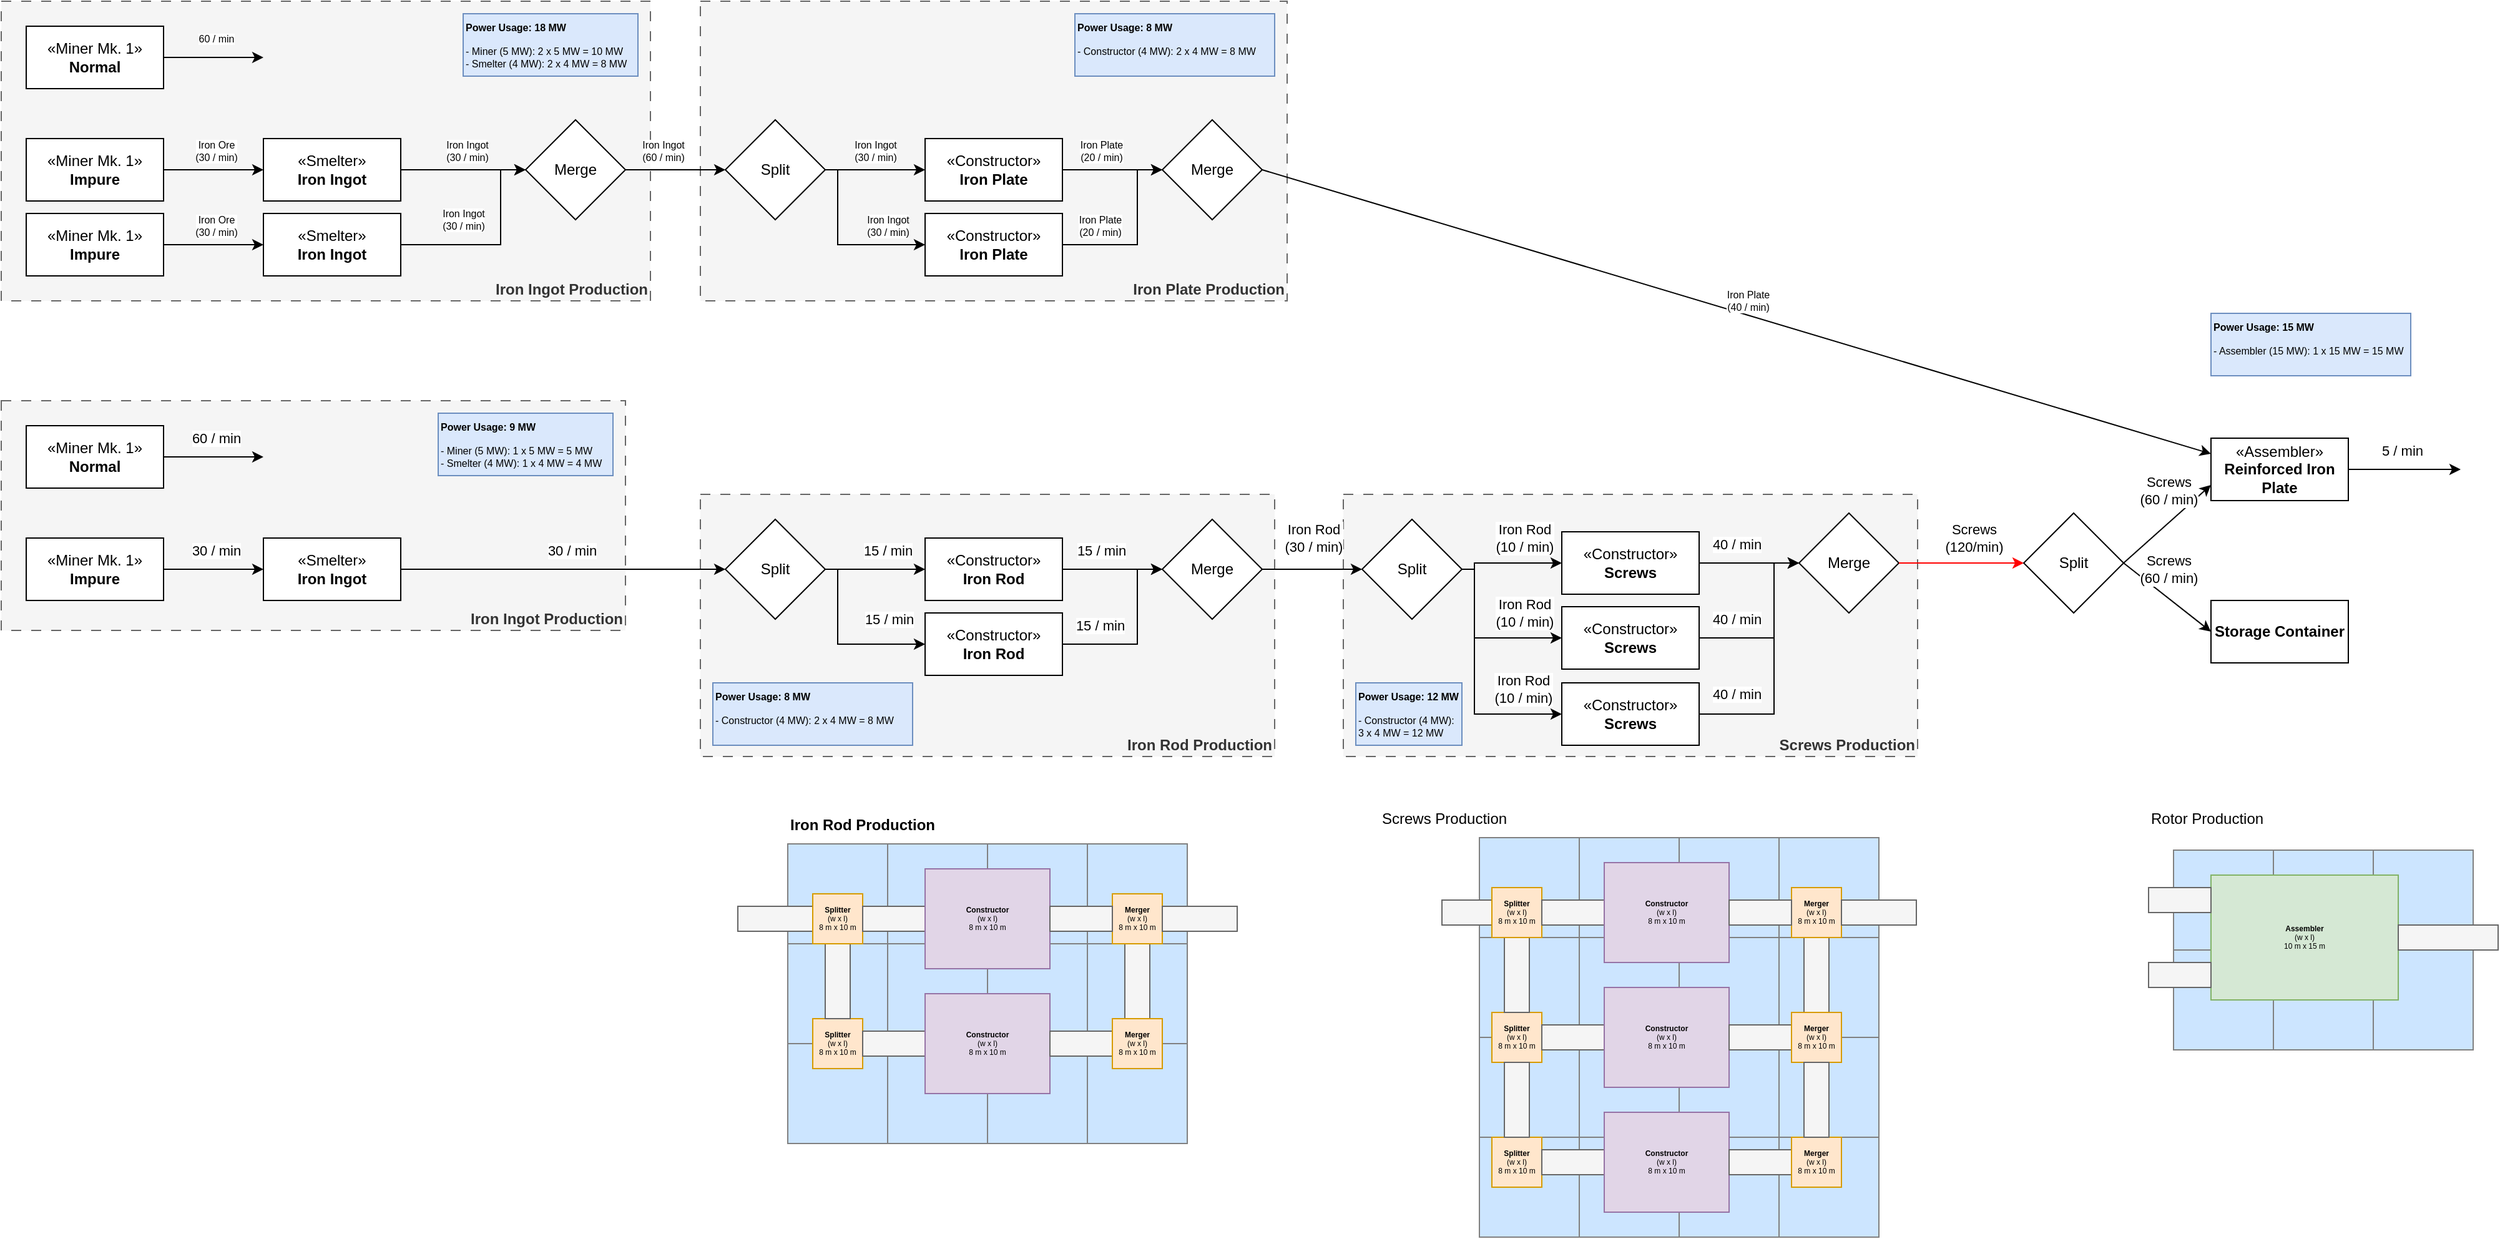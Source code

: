 <mxfile version="28.0.4">
  <diagram name="Seite-1" id="2s37TPQrAeQ8LH9y8FXJ">
    <mxGraphModel dx="2305" dy="1201" grid="1" gridSize="10" guides="1" tooltips="1" connect="1" arrows="1" fold="1" page="1" pageScale="1" pageWidth="827" pageHeight="1169" math="0" shadow="0">
      <root>
        <mxCell id="0" />
        <mxCell id="1" parent="0" />
        <mxCell id="hMoeo6pmhR3szECzcMf4-1" value="Iron Plate Production" style="rounded=0;whiteSpace=wrap;html=1;dashed=1;dashPattern=8 8;fillColor=#f5f5f5;fontColor=#333333;strokeColor=#666666;align=right;verticalAlign=bottom;fontStyle=1" vertex="1" parent="1">
          <mxGeometry x="680" y="40" width="470" height="240" as="geometry" />
        </mxCell>
        <mxCell id="hMoeo6pmhR3szECzcMf4-2" value="Iron Ingot Production" style="rounded=0;whiteSpace=wrap;html=1;dashed=1;dashPattern=8 8;fillColor=#f5f5f5;fontColor=#333333;strokeColor=#666666;align=right;verticalAlign=bottom;fontStyle=1" vertex="1" parent="1">
          <mxGeometry x="120" y="40" width="520" height="240" as="geometry" />
        </mxCell>
        <mxCell id="hMoeo6pmhR3szECzcMf4-3" value="«Constructor»&lt;br&gt;&lt;b&gt;Iron Plate&lt;/b&gt;" style="html=1;whiteSpace=wrap;" vertex="1" parent="1">
          <mxGeometry x="860" y="150" width="110" height="50" as="geometry" />
        </mxCell>
        <mxCell id="hMoeo6pmhR3szECzcMf4-4" value="" style="endArrow=classic;html=1;rounded=0;exitX=1;exitY=0.5;exitDx=0;exitDy=0;" edge="1" parent="1" source="hMoeo6pmhR3szECzcMf4-3">
          <mxGeometry width="50" height="50" relative="1" as="geometry">
            <mxPoint x="970" y="174.76" as="sourcePoint" />
            <mxPoint x="1050" y="175" as="targetPoint" />
          </mxGeometry>
        </mxCell>
        <mxCell id="hMoeo6pmhR3szECzcMf4-5" value="&lt;div&gt;Iron Plate&lt;/div&gt;(20 / min)" style="edgeLabel;html=1;align=center;verticalAlign=middle;resizable=0;points=[];fontSize=8;" vertex="1" connectable="0" parent="hMoeo6pmhR3szECzcMf4-4">
          <mxGeometry x="-0.052" y="-2" relative="1" as="geometry">
            <mxPoint x="-7" y="-17" as="offset" />
          </mxGeometry>
        </mxCell>
        <mxCell id="hMoeo6pmhR3szECzcMf4-6" value="Merge" style="rhombus;whiteSpace=wrap;html=1;" vertex="1" parent="1">
          <mxGeometry x="1050" y="135" width="80" height="80" as="geometry" />
        </mxCell>
        <mxCell id="hMoeo6pmhR3szECzcMf4-7" value="«Constructor»&lt;br&gt;&lt;b&gt;Iron Plate&lt;/b&gt;" style="html=1;whiteSpace=wrap;" vertex="1" parent="1">
          <mxGeometry x="860" y="210" width="110" height="50" as="geometry" />
        </mxCell>
        <mxCell id="hMoeo6pmhR3szECzcMf4-8" value="" style="endArrow=classic;html=1;rounded=0;exitX=1;exitY=0.5;exitDx=0;exitDy=0;entryX=0;entryY=0.5;entryDx=0;entryDy=0;edgeStyle=orthogonalEdgeStyle;" edge="1" parent="1" source="hMoeo6pmhR3szECzcMf4-7" target="hMoeo6pmhR3szECzcMf4-6">
          <mxGeometry width="50" height="50" relative="1" as="geometry">
            <mxPoint x="1140" y="390" as="sourcePoint" />
            <mxPoint x="1217" y="390" as="targetPoint" />
            <Array as="points">
              <mxPoint x="1030" y="235" />
              <mxPoint x="1030" y="175" />
            </Array>
          </mxGeometry>
        </mxCell>
        <mxCell id="hMoeo6pmhR3szECzcMf4-9" value="&lt;div&gt;Iron Plate&lt;/div&gt;(20 / min)" style="edgeLabel;html=1;align=center;verticalAlign=middle;resizable=0;points=[];fontSize=8;" vertex="1" connectable="0" parent="hMoeo6pmhR3szECzcMf4-8">
          <mxGeometry x="-0.052" y="-2" relative="1" as="geometry">
            <mxPoint x="-32" y="-9" as="offset" />
          </mxGeometry>
        </mxCell>
        <mxCell id="hMoeo6pmhR3szECzcMf4-10" value="«Smelter»&lt;br&gt;&lt;b&gt;Iron Ingot&lt;/b&gt;" style="html=1;whiteSpace=wrap;" vertex="1" parent="1">
          <mxGeometry x="330" y="150" width="110" height="50" as="geometry" />
        </mxCell>
        <mxCell id="hMoeo6pmhR3szECzcMf4-11" value="" style="endArrow=classic;html=1;rounded=0;exitX=1;exitY=0.5;exitDx=0;exitDy=0;entryX=0;entryY=0.5;entryDx=0;entryDy=0;" edge="1" parent="1" source="hMoeo6pmhR3szECzcMf4-28" target="hMoeo6pmhR3szECzcMf4-23">
          <mxGeometry width="50" height="50" relative="1" as="geometry">
            <mxPoint x="680" y="290" as="sourcePoint" />
            <mxPoint x="620" y="175" as="targetPoint" />
          </mxGeometry>
        </mxCell>
        <mxCell id="hMoeo6pmhR3szECzcMf4-12" value="Iron Ingot&lt;div&gt;(60 / min)&lt;/div&gt;" style="edgeLabel;html=1;align=center;verticalAlign=middle;resizable=0;points=[];fontSize=8;" vertex="1" connectable="0" parent="hMoeo6pmhR3szECzcMf4-11">
          <mxGeometry x="0.055" y="1" relative="1" as="geometry">
            <mxPoint x="-12" y="-14" as="offset" />
          </mxGeometry>
        </mxCell>
        <mxCell id="hMoeo6pmhR3szECzcMf4-13" value="«Miner Mk. 1»&lt;br&gt;&lt;b&gt;Impure&lt;/b&gt;" style="html=1;whiteSpace=wrap;" vertex="1" parent="1">
          <mxGeometry x="140" y="150" width="110" height="50" as="geometry" />
        </mxCell>
        <mxCell id="hMoeo6pmhR3szECzcMf4-14" value="" style="endArrow=classic;html=1;rounded=0;exitX=1;exitY=0.5;exitDx=0;exitDy=0;entryX=0;entryY=0.5;entryDx=0;entryDy=0;" edge="1" parent="1" source="hMoeo6pmhR3szECzcMf4-13" target="hMoeo6pmhR3szECzcMf4-10">
          <mxGeometry width="50" height="50" relative="1" as="geometry">
            <mxPoint x="530" y="350" as="sourcePoint" />
            <mxPoint x="610" y="350" as="targetPoint" />
          </mxGeometry>
        </mxCell>
        <mxCell id="hMoeo6pmhR3szECzcMf4-15" value="Iron Ore&lt;div&gt;(30 / min)&lt;/div&gt;" style="edgeLabel;html=1;align=center;verticalAlign=middle;resizable=0;points=[];fontSize=8;" vertex="1" connectable="0" parent="hMoeo6pmhR3szECzcMf4-14">
          <mxGeometry x="0.055" y="1" relative="1" as="geometry">
            <mxPoint y="-14" as="offset" />
          </mxGeometry>
        </mxCell>
        <mxCell id="hMoeo6pmhR3szECzcMf4-16" value="«Miner Mk. 1»&lt;br&gt;&lt;b&gt;Normal&lt;/b&gt;" style="html=1;whiteSpace=wrap;" vertex="1" parent="1">
          <mxGeometry x="140" y="60" width="110" height="50" as="geometry" />
        </mxCell>
        <mxCell id="hMoeo6pmhR3szECzcMf4-17" value="" style="endArrow=classic;html=1;rounded=0;exitX=1;exitY=0.5;exitDx=0;exitDy=0;fontSize=8;" edge="1" parent="1" source="hMoeo6pmhR3szECzcMf4-16">
          <mxGeometry width="50" height="50" relative="1" as="geometry">
            <mxPoint x="390" y="170" as="sourcePoint" />
            <mxPoint x="330" y="85" as="targetPoint" />
          </mxGeometry>
        </mxCell>
        <mxCell id="hMoeo6pmhR3szECzcMf4-18" value="60 / min" style="edgeLabel;html=1;align=center;verticalAlign=middle;resizable=0;points=[];fontSize=8;" vertex="1" connectable="0" parent="hMoeo6pmhR3szECzcMf4-17">
          <mxGeometry x="0.055" y="1" relative="1" as="geometry">
            <mxPoint y="-14" as="offset" />
          </mxGeometry>
        </mxCell>
        <mxCell id="hMoeo6pmhR3szECzcMf4-19" value="&lt;b&gt;Power Usage: 18 MW&lt;/b&gt;&lt;div&gt;&lt;b&gt;&lt;br&gt;&lt;/b&gt;&lt;div&gt;- Miner (5 MW): 2 x 5 MW = 10 MW&lt;/div&gt;&lt;div&gt;- Smelter (4 MW): 2 x 4 MW = 8 MW&lt;/div&gt;&lt;/div&gt;" style="rounded=0;whiteSpace=wrap;html=1;align=left;verticalAlign=top;fillColor=#dae8fc;strokeColor=#6c8ebf;fontSize=8;" vertex="1" parent="1">
          <mxGeometry x="490" y="50" width="140" height="50" as="geometry" />
        </mxCell>
        <mxCell id="hMoeo6pmhR3szECzcMf4-20" value="&lt;b&gt;Power Usage: 8 MW&lt;/b&gt;&lt;div&gt;&lt;b&gt;&lt;br&gt;&lt;/b&gt;&lt;div&gt;- Constructor (4 MW): 2 x 4 MW = 8 MW&lt;/div&gt;&lt;/div&gt;" style="rounded=0;whiteSpace=wrap;html=1;align=left;verticalAlign=top;fillColor=#dae8fc;strokeColor=#6c8ebf;fontSize=8;" vertex="1" parent="1">
          <mxGeometry x="980" y="50" width="160" height="50" as="geometry" />
        </mxCell>
        <mxCell id="hMoeo6pmhR3szECzcMf4-21" value="" style="endArrow=classic;html=1;rounded=0;exitX=1;exitY=0.5;exitDx=0;exitDy=0;entryX=0;entryY=0.25;entryDx=0;entryDy=0;" edge="1" parent="1" source="hMoeo6pmhR3szECzcMf4-6" target="hMoeo6pmhR3szECzcMf4-85">
          <mxGeometry width="50" height="50" relative="1" as="geometry">
            <mxPoint x="1160" y="174.66" as="sourcePoint" />
            <mxPoint x="1200" y="175" as="targetPoint" />
          </mxGeometry>
        </mxCell>
        <mxCell id="hMoeo6pmhR3szECzcMf4-22" value="&lt;div&gt;Iron Plate&lt;/div&gt;(40 / min)" style="edgeLabel;html=1;align=center;verticalAlign=middle;resizable=0;points=[];fontSize=8;" vertex="1" connectable="0" parent="hMoeo6pmhR3szECzcMf4-21">
          <mxGeometry x="0.055" y="1" relative="1" as="geometry">
            <mxPoint x="-12" y="-14" as="offset" />
          </mxGeometry>
        </mxCell>
        <mxCell id="hMoeo6pmhR3szECzcMf4-23" value="Split" style="rhombus;whiteSpace=wrap;html=1;" vertex="1" parent="1">
          <mxGeometry x="700" y="135" width="80" height="80" as="geometry" />
        </mxCell>
        <mxCell id="hMoeo6pmhR3szECzcMf4-24" value="«Smelter»&lt;br&gt;&lt;b&gt;Iron Ingot&lt;/b&gt;" style="html=1;whiteSpace=wrap;" vertex="1" parent="1">
          <mxGeometry x="330" y="210" width="110" height="50" as="geometry" />
        </mxCell>
        <mxCell id="hMoeo6pmhR3szECzcMf4-25" value="«Miner Mk. 1»&lt;br&gt;&lt;b&gt;Impure&lt;/b&gt;" style="html=1;whiteSpace=wrap;" vertex="1" parent="1">
          <mxGeometry x="140" y="210" width="110" height="50" as="geometry" />
        </mxCell>
        <mxCell id="hMoeo6pmhR3szECzcMf4-26" value="" style="endArrow=classic;html=1;rounded=0;exitX=1;exitY=0.5;exitDx=0;exitDy=0;entryX=0;entryY=0.5;entryDx=0;entryDy=0;" edge="1" parent="1" source="hMoeo6pmhR3szECzcMf4-25" target="hMoeo6pmhR3szECzcMf4-24">
          <mxGeometry width="50" height="50" relative="1" as="geometry">
            <mxPoint x="530" y="410" as="sourcePoint" />
            <mxPoint x="610" y="410" as="targetPoint" />
          </mxGeometry>
        </mxCell>
        <mxCell id="hMoeo6pmhR3szECzcMf4-27" value="Iron Ore&lt;div&gt;(30 / min)&lt;/div&gt;" style="edgeLabel;html=1;align=center;verticalAlign=middle;resizable=0;points=[];fontSize=8;" vertex="1" connectable="0" parent="hMoeo6pmhR3szECzcMf4-26">
          <mxGeometry x="0.055" y="1" relative="1" as="geometry">
            <mxPoint y="-14" as="offset" />
          </mxGeometry>
        </mxCell>
        <mxCell id="hMoeo6pmhR3szECzcMf4-28" value="Merge" style="rhombus;whiteSpace=wrap;html=1;" vertex="1" parent="1">
          <mxGeometry x="540" y="135" width="80" height="80" as="geometry" />
        </mxCell>
        <mxCell id="hMoeo6pmhR3szECzcMf4-29" value="" style="endArrow=classic;html=1;rounded=0;exitX=1;exitY=0.5;exitDx=0;exitDy=0;entryX=0;entryY=0.5;entryDx=0;entryDy=0;" edge="1" parent="1" source="hMoeo6pmhR3szECzcMf4-10" target="hMoeo6pmhR3szECzcMf4-28">
          <mxGeometry width="50" height="50" relative="1" as="geometry">
            <mxPoint x="330" y="180" as="sourcePoint" />
            <mxPoint x="410" y="180" as="targetPoint" />
          </mxGeometry>
        </mxCell>
        <mxCell id="hMoeo6pmhR3szECzcMf4-30" value="Iron Ingot&lt;div&gt;(30 / min)&lt;/div&gt;" style="edgeLabel;html=1;align=center;verticalAlign=middle;resizable=0;points=[];fontSize=8;" vertex="1" connectable="0" parent="hMoeo6pmhR3szECzcMf4-29">
          <mxGeometry x="0.055" y="1" relative="1" as="geometry">
            <mxPoint y="-14" as="offset" />
          </mxGeometry>
        </mxCell>
        <mxCell id="hMoeo6pmhR3szECzcMf4-31" value="" style="endArrow=classic;html=1;rounded=0;exitX=1;exitY=0.5;exitDx=0;exitDy=0;entryX=0;entryY=0.5;entryDx=0;entryDy=0;edgeStyle=orthogonalEdgeStyle;" edge="1" parent="1" source="hMoeo6pmhR3szECzcMf4-24" target="hMoeo6pmhR3szECzcMf4-28">
          <mxGeometry width="50" height="50" relative="1" as="geometry">
            <mxPoint x="560" y="280" as="sourcePoint" />
            <mxPoint x="660" y="280" as="targetPoint" />
            <Array as="points">
              <mxPoint x="520" y="235" />
              <mxPoint x="520" y="175" />
            </Array>
          </mxGeometry>
        </mxCell>
        <mxCell id="hMoeo6pmhR3szECzcMf4-32" value="Iron Ingot&lt;div&gt;(30 / min)&lt;/div&gt;" style="edgeLabel;html=1;align=center;verticalAlign=middle;resizable=0;points=[];fontSize=8;" vertex="1" connectable="0" parent="hMoeo6pmhR3szECzcMf4-31">
          <mxGeometry x="0.055" y="1" relative="1" as="geometry">
            <mxPoint x="-29" y="-16" as="offset" />
          </mxGeometry>
        </mxCell>
        <mxCell id="hMoeo6pmhR3szECzcMf4-33" value="" style="endArrow=classic;html=1;rounded=0;exitX=1;exitY=0.5;exitDx=0;exitDy=0;entryX=0;entryY=0.5;entryDx=0;entryDy=0;" edge="1" parent="1">
          <mxGeometry width="50" height="50" relative="1" as="geometry">
            <mxPoint x="780" y="175" as="sourcePoint" />
            <mxPoint x="860" y="175" as="targetPoint" />
          </mxGeometry>
        </mxCell>
        <mxCell id="hMoeo6pmhR3szECzcMf4-34" value="Iron Ingot&lt;div&gt;(30 / min)&lt;/div&gt;" style="edgeLabel;html=1;align=center;verticalAlign=middle;resizable=0;points=[];fontSize=8;" vertex="1" connectable="0" parent="hMoeo6pmhR3szECzcMf4-33">
          <mxGeometry x="0.055" y="1" relative="1" as="geometry">
            <mxPoint x="-2" y="-14" as="offset" />
          </mxGeometry>
        </mxCell>
        <mxCell id="hMoeo6pmhR3szECzcMf4-35" value="" style="endArrow=classic;html=1;rounded=0;exitX=1;exitY=0.5;exitDx=0;exitDy=0;entryX=0;entryY=0.5;entryDx=0;entryDy=0;edgeStyle=orthogonalEdgeStyle;" edge="1" parent="1">
          <mxGeometry width="50" height="50" relative="1" as="geometry">
            <mxPoint x="780" y="175" as="sourcePoint" />
            <mxPoint x="860" y="235" as="targetPoint" />
            <Array as="points">
              <mxPoint x="790" y="175" />
              <mxPoint x="790" y="235" />
            </Array>
          </mxGeometry>
        </mxCell>
        <mxCell id="hMoeo6pmhR3szECzcMf4-36" value="Iron Ingot&lt;div&gt;(30 / min)&lt;/div&gt;" style="edgeLabel;html=1;align=center;verticalAlign=middle;resizable=0;points=[];fontSize=8;" vertex="1" connectable="0" parent="hMoeo6pmhR3szECzcMf4-35">
          <mxGeometry x="0.055" y="1" relative="1" as="geometry">
            <mxPoint x="36" y="-14" as="offset" />
          </mxGeometry>
        </mxCell>
        <mxCell id="hMoeo6pmhR3szECzcMf4-37" value="Iron Ingot Production" style="rounded=0;whiteSpace=wrap;html=1;dashed=1;dashPattern=8 8;fillColor=#f5f5f5;fontColor=#333333;strokeColor=#666666;align=right;verticalAlign=bottom;fontStyle=1" vertex="1" parent="1">
          <mxGeometry x="120" y="360" width="500" height="184" as="geometry" />
        </mxCell>
        <mxCell id="hMoeo6pmhR3szECzcMf4-38" value="«Smelter»&lt;br&gt;&lt;b&gt;Iron Ingot&lt;/b&gt;" style="html=1;whiteSpace=wrap;" vertex="1" parent="1">
          <mxGeometry x="330" y="470" width="110" height="50" as="geometry" />
        </mxCell>
        <mxCell id="hMoeo6pmhR3szECzcMf4-39" value="«Miner Mk. 1»&lt;br&gt;&lt;b&gt;Impure&lt;/b&gt;" style="html=1;whiteSpace=wrap;" vertex="1" parent="1">
          <mxGeometry x="140" y="470" width="110" height="50" as="geometry" />
        </mxCell>
        <mxCell id="hMoeo6pmhR3szECzcMf4-40" value="" style="endArrow=classic;html=1;rounded=0;exitX=1;exitY=0.5;exitDx=0;exitDy=0;entryX=0;entryY=0.5;entryDx=0;entryDy=0;" edge="1" parent="1" source="hMoeo6pmhR3szECzcMf4-39" target="hMoeo6pmhR3szECzcMf4-38">
          <mxGeometry width="50" height="50" relative="1" as="geometry">
            <mxPoint x="530" y="670" as="sourcePoint" />
            <mxPoint x="610" y="670" as="targetPoint" />
          </mxGeometry>
        </mxCell>
        <mxCell id="hMoeo6pmhR3szECzcMf4-41" value="30 / min" style="edgeLabel;html=1;align=center;verticalAlign=middle;resizable=0;points=[];" vertex="1" connectable="0" parent="hMoeo6pmhR3szECzcMf4-40">
          <mxGeometry x="0.055" y="1" relative="1" as="geometry">
            <mxPoint y="-14" as="offset" />
          </mxGeometry>
        </mxCell>
        <mxCell id="hMoeo6pmhR3szECzcMf4-42" value="«Miner Mk. 1»&lt;br&gt;&lt;b&gt;Normal&lt;/b&gt;" style="html=1;whiteSpace=wrap;" vertex="1" parent="1">
          <mxGeometry x="140" y="380" width="110" height="50" as="geometry" />
        </mxCell>
        <mxCell id="hMoeo6pmhR3szECzcMf4-43" value="" style="endArrow=classic;html=1;rounded=0;exitX=1;exitY=0.5;exitDx=0;exitDy=0;" edge="1" parent="1" source="hMoeo6pmhR3szECzcMf4-42">
          <mxGeometry width="50" height="50" relative="1" as="geometry">
            <mxPoint x="390" y="490" as="sourcePoint" />
            <mxPoint x="330" y="405" as="targetPoint" />
          </mxGeometry>
        </mxCell>
        <mxCell id="hMoeo6pmhR3szECzcMf4-44" value="60 / min" style="edgeLabel;html=1;align=center;verticalAlign=middle;resizable=0;points=[];" vertex="1" connectable="0" parent="hMoeo6pmhR3szECzcMf4-43">
          <mxGeometry x="0.055" y="1" relative="1" as="geometry">
            <mxPoint y="-14" as="offset" />
          </mxGeometry>
        </mxCell>
        <mxCell id="hMoeo6pmhR3szECzcMf4-45" value="&lt;b&gt;Power Usage: 9 MW&lt;/b&gt;&lt;div&gt;&lt;b&gt;&lt;br&gt;&lt;/b&gt;&lt;div&gt;- Miner (5 MW): 1 x 5 MW = 5 MW&lt;/div&gt;&lt;div&gt;- Smelter (4 MW): 1 x 4 MW = 4 MW&lt;/div&gt;&lt;/div&gt;" style="rounded=0;whiteSpace=wrap;html=1;align=left;verticalAlign=top;fillColor=#dae8fc;strokeColor=#6c8ebf;fontSize=8;" vertex="1" parent="1">
          <mxGeometry x="470" y="370" width="140" height="50" as="geometry" />
        </mxCell>
        <mxCell id="hMoeo6pmhR3szECzcMf4-46" value="Screws Production" style="rounded=0;whiteSpace=wrap;html=1;dashed=1;dashPattern=8 8;fillColor=#f5f5f5;fontColor=#333333;strokeColor=#666666;align=right;verticalAlign=bottom;fontStyle=1" vertex="1" parent="1">
          <mxGeometry x="1195" y="435" width="460" height="210" as="geometry" />
        </mxCell>
        <mxCell id="hMoeo6pmhR3szECzcMf4-47" value="Iron Rod Production" style="rounded=0;whiteSpace=wrap;html=1;dashed=1;dashPattern=8 8;fillColor=#f5f5f5;fontColor=#333333;strokeColor=#666666;align=right;verticalAlign=bottom;fontStyle=1" vertex="1" parent="1">
          <mxGeometry x="680" y="435" width="460" height="210" as="geometry" />
        </mxCell>
        <mxCell id="hMoeo6pmhR3szECzcMf4-48" value="«Constructor»&lt;br&gt;&lt;b&gt;Iron Rod&lt;/b&gt;" style="html=1;whiteSpace=wrap;" vertex="1" parent="1">
          <mxGeometry x="860" y="470" width="110" height="50" as="geometry" />
        </mxCell>
        <mxCell id="hMoeo6pmhR3szECzcMf4-49" value="" style="endArrow=classic;html=1;rounded=0;exitX=1;exitY=0.5;exitDx=0;exitDy=0;" edge="1" parent="1" source="hMoeo6pmhR3szECzcMf4-48">
          <mxGeometry width="50" height="50" relative="1" as="geometry">
            <mxPoint x="970" y="494.76" as="sourcePoint" />
            <mxPoint x="1050" y="495" as="targetPoint" />
          </mxGeometry>
        </mxCell>
        <mxCell id="hMoeo6pmhR3szECzcMf4-50" value="15 / min" style="edgeLabel;html=1;align=center;verticalAlign=middle;resizable=0;points=[];" vertex="1" connectable="0" parent="hMoeo6pmhR3szECzcMf4-49">
          <mxGeometry x="-0.052" y="-2" relative="1" as="geometry">
            <mxPoint x="-7" y="-17" as="offset" />
          </mxGeometry>
        </mxCell>
        <mxCell id="hMoeo6pmhR3szECzcMf4-51" value="Merge" style="rhombus;whiteSpace=wrap;html=1;" vertex="1" parent="1">
          <mxGeometry x="1050" y="455" width="80" height="80" as="geometry" />
        </mxCell>
        <mxCell id="hMoeo6pmhR3szECzcMf4-52" value="«Constructor»&lt;br&gt;&lt;b&gt;Iron Rod&lt;/b&gt;" style="html=1;whiteSpace=wrap;" vertex="1" parent="1">
          <mxGeometry x="860" y="530" width="110" height="50" as="geometry" />
        </mxCell>
        <mxCell id="hMoeo6pmhR3szECzcMf4-53" value="" style="endArrow=classic;html=1;rounded=0;exitX=1;exitY=0.5;exitDx=0;exitDy=0;entryX=0;entryY=0.5;entryDx=0;entryDy=0;edgeStyle=orthogonalEdgeStyle;" edge="1" parent="1" source="hMoeo6pmhR3szECzcMf4-52" target="hMoeo6pmhR3szECzcMf4-51">
          <mxGeometry width="50" height="50" relative="1" as="geometry">
            <mxPoint x="1140" y="710" as="sourcePoint" />
            <mxPoint x="1217" y="710" as="targetPoint" />
            <Array as="points">
              <mxPoint x="1030" y="555" />
              <mxPoint x="1030" y="495" />
            </Array>
          </mxGeometry>
        </mxCell>
        <mxCell id="hMoeo6pmhR3szECzcMf4-54" value="15 / min" style="edgeLabel;html=1;align=center;verticalAlign=middle;resizable=0;points=[];" vertex="1" connectable="0" parent="hMoeo6pmhR3szECzcMf4-53">
          <mxGeometry x="-0.052" y="-2" relative="1" as="geometry">
            <mxPoint x="-32" y="-9" as="offset" />
          </mxGeometry>
        </mxCell>
        <mxCell id="hMoeo6pmhR3szECzcMf4-55" value="" style="endArrow=classic;html=1;rounded=0;entryX=0;entryY=0.5;entryDx=0;entryDy=0;exitX=1;exitY=0.5;exitDx=0;exitDy=0;" edge="1" parent="1" source="hMoeo6pmhR3szECzcMf4-57" target="hMoeo6pmhR3szECzcMf4-48">
          <mxGeometry width="50" height="50" relative="1" as="geometry">
            <mxPoint x="790" y="495" as="sourcePoint" />
            <mxPoint x="1030" y="560" as="targetPoint" />
          </mxGeometry>
        </mxCell>
        <mxCell id="hMoeo6pmhR3szECzcMf4-56" value="15 / min" style="edgeLabel;html=1;align=center;verticalAlign=middle;resizable=0;points=[];" vertex="1" connectable="0" parent="hMoeo6pmhR3szECzcMf4-55">
          <mxGeometry x="0.219" y="1" relative="1" as="geometry">
            <mxPoint x="1" y="-14" as="offset" />
          </mxGeometry>
        </mxCell>
        <mxCell id="hMoeo6pmhR3szECzcMf4-57" value="Split" style="rhombus;whiteSpace=wrap;html=1;" vertex="1" parent="1">
          <mxGeometry x="700" y="455" width="80" height="80" as="geometry" />
        </mxCell>
        <mxCell id="hMoeo6pmhR3szECzcMf4-58" value="" style="endArrow=classic;html=1;rounded=0;entryX=0;entryY=0.5;entryDx=0;entryDy=0;exitX=1;exitY=0.5;exitDx=0;exitDy=0;edgeStyle=orthogonalEdgeStyle;" edge="1" parent="1" source="hMoeo6pmhR3szECzcMf4-57" target="hMoeo6pmhR3szECzcMf4-52">
          <mxGeometry width="50" height="50" relative="1" as="geometry">
            <mxPoint x="820" y="640" as="sourcePoint" />
            <mxPoint x="880" y="640" as="targetPoint" />
            <Array as="points">
              <mxPoint x="790" y="495" />
              <mxPoint x="790" y="555" />
            </Array>
          </mxGeometry>
        </mxCell>
        <mxCell id="hMoeo6pmhR3szECzcMf4-59" value="15 / min" style="edgeLabel;html=1;align=center;verticalAlign=middle;resizable=0;points=[];" vertex="1" connectable="0" parent="hMoeo6pmhR3szECzcMf4-58">
          <mxGeometry x="0.219" y="1" relative="1" as="geometry">
            <mxPoint x="25" y="-19" as="offset" />
          </mxGeometry>
        </mxCell>
        <mxCell id="hMoeo6pmhR3szECzcMf4-60" value="" style="endArrow=classic;html=1;rounded=0;exitX=1;exitY=0.5;exitDx=0;exitDy=0;entryX=0;entryY=0.5;entryDx=0;entryDy=0;" edge="1" parent="1" source="hMoeo6pmhR3szECzcMf4-51" target="hMoeo6pmhR3szECzcMf4-63">
          <mxGeometry width="50" height="50" relative="1" as="geometry">
            <mxPoint x="1310" y="615" as="sourcePoint" />
            <mxPoint x="1210" y="495" as="targetPoint" />
          </mxGeometry>
        </mxCell>
        <mxCell id="hMoeo6pmhR3szECzcMf4-61" value="Iron Rod&lt;div&gt;(30 / min)&lt;/div&gt;" style="edgeLabel;html=1;align=center;verticalAlign=middle;resizable=0;points=[];" vertex="1" connectable="0" parent="hMoeo6pmhR3szECzcMf4-60">
          <mxGeometry x="0.067" relative="1" as="geometry">
            <mxPoint x="-2" y="-25" as="offset" />
          </mxGeometry>
        </mxCell>
        <mxCell id="hMoeo6pmhR3szECzcMf4-62" value="&lt;b&gt;Power Usage: 8 MW&lt;/b&gt;&lt;div&gt;&lt;b&gt;&lt;br&gt;&lt;/b&gt;&lt;div&gt;- Constructor (4 MW): 2 x 4 MW = 8 MW&lt;/div&gt;&lt;/div&gt;" style="rounded=0;whiteSpace=wrap;html=1;align=left;verticalAlign=top;fillColor=#dae8fc;strokeColor=#6c8ebf;fontSize=8;" vertex="1" parent="1">
          <mxGeometry x="690" y="586" width="160" height="50" as="geometry" />
        </mxCell>
        <mxCell id="hMoeo6pmhR3szECzcMf4-63" value="Split" style="rhombus;whiteSpace=wrap;html=1;" vertex="1" parent="1">
          <mxGeometry x="1210" y="455" width="80" height="80" as="geometry" />
        </mxCell>
        <mxCell id="hMoeo6pmhR3szECzcMf4-64" value="«Constructor»&lt;br&gt;&lt;b&gt;Screws&lt;/b&gt;" style="html=1;whiteSpace=wrap;" vertex="1" parent="1">
          <mxGeometry x="1370" y="465" width="110" height="50" as="geometry" />
        </mxCell>
        <mxCell id="hMoeo6pmhR3szECzcMf4-65" value="«Constructor»&lt;br&gt;&lt;b&gt;Screws&lt;/b&gt;" style="html=1;whiteSpace=wrap;" vertex="1" parent="1">
          <mxGeometry x="1370" y="525" width="110" height="50" as="geometry" />
        </mxCell>
        <mxCell id="hMoeo6pmhR3szECzcMf4-66" value="«Constructor»&lt;br&gt;&lt;b&gt;Screws&lt;/b&gt;" style="html=1;whiteSpace=wrap;" vertex="1" parent="1">
          <mxGeometry x="1370" y="586" width="110" height="50" as="geometry" />
        </mxCell>
        <mxCell id="hMoeo6pmhR3szECzcMf4-67" value="" style="endArrow=classic;html=1;rounded=0;exitX=1;exitY=0.5;exitDx=0;exitDy=0;entryX=0;entryY=0.5;entryDx=0;entryDy=0;edgeStyle=orthogonalEdgeStyle;" edge="1" parent="1" source="hMoeo6pmhR3szECzcMf4-63" target="hMoeo6pmhR3szECzcMf4-64">
          <mxGeometry width="50" height="50" relative="1" as="geometry">
            <mxPoint x="1360" y="535" as="sourcePoint" />
            <mxPoint x="1410" y="485" as="targetPoint" />
            <Array as="points">
              <mxPoint x="1300" y="495" />
              <mxPoint x="1300" y="490" />
            </Array>
          </mxGeometry>
        </mxCell>
        <mxCell id="hMoeo6pmhR3szECzcMf4-68" value="Iron Rod&lt;div&gt;(10 / min)&lt;/div&gt;" style="edgeLabel;html=1;align=center;verticalAlign=middle;resizable=0;points=[];" vertex="1" connectable="0" parent="hMoeo6pmhR3szECzcMf4-67">
          <mxGeometry x="0.306" y="1" relative="1" as="geometry">
            <mxPoint x="-1" y="-19" as="offset" />
          </mxGeometry>
        </mxCell>
        <mxCell id="hMoeo6pmhR3szECzcMf4-69" value="" style="endArrow=classic;html=1;rounded=0;exitX=1;exitY=0.5;exitDx=0;exitDy=0;entryX=0;entryY=0.5;entryDx=0;entryDy=0;edgeStyle=orthogonalEdgeStyle;" edge="1" parent="1" source="hMoeo6pmhR3szECzcMf4-63" target="hMoeo6pmhR3szECzcMf4-65">
          <mxGeometry width="50" height="50" relative="1" as="geometry">
            <mxPoint x="1380" y="640" as="sourcePoint" />
            <mxPoint x="1460" y="635" as="targetPoint" />
            <Array as="points">
              <mxPoint x="1300" y="495" />
              <mxPoint x="1300" y="550" />
            </Array>
          </mxGeometry>
        </mxCell>
        <mxCell id="hMoeo6pmhR3szECzcMf4-70" value="Iron Rod&lt;div&gt;(10 / min)&lt;/div&gt;" style="edgeLabel;html=1;align=center;verticalAlign=middle;resizable=0;points=[];" vertex="1" connectable="0" parent="hMoeo6pmhR3szECzcMf4-69">
          <mxGeometry x="0.306" y="1" relative="1" as="geometry">
            <mxPoint x="17" y="-19" as="offset" />
          </mxGeometry>
        </mxCell>
        <mxCell id="hMoeo6pmhR3szECzcMf4-71" value="" style="endArrow=classic;html=1;rounded=0;exitX=1;exitY=0.5;exitDx=0;exitDy=0;entryX=0;entryY=0.5;entryDx=0;entryDy=0;edgeStyle=orthogonalEdgeStyle;" edge="1" parent="1" source="hMoeo6pmhR3szECzcMf4-63" target="hMoeo6pmhR3szECzcMf4-66">
          <mxGeometry width="50" height="50" relative="1" as="geometry">
            <mxPoint x="1310" y="665" as="sourcePoint" />
            <mxPoint x="1390" y="720" as="targetPoint" />
            <Array as="points">
              <mxPoint x="1300" y="495" />
              <mxPoint x="1300" y="611" />
            </Array>
          </mxGeometry>
        </mxCell>
        <mxCell id="hMoeo6pmhR3szECzcMf4-72" value="Iron Rod&lt;div&gt;(10 / min)&lt;/div&gt;" style="edgeLabel;html=1;align=center;verticalAlign=middle;resizable=0;points=[];" vertex="1" connectable="0" parent="hMoeo6pmhR3szECzcMf4-71">
          <mxGeometry x="0.306" y="1" relative="1" as="geometry">
            <mxPoint x="37" y="-19" as="offset" />
          </mxGeometry>
        </mxCell>
        <mxCell id="hMoeo6pmhR3szECzcMf4-73" value="" style="endArrow=classic;html=1;rounded=0;exitX=1;exitY=0.5;exitDx=0;exitDy=0;entryX=0;entryY=0.5;entryDx=0;entryDy=0;" edge="1" parent="1" source="hMoeo6pmhR3szECzcMf4-64" target="hMoeo6pmhR3szECzcMf4-79">
          <mxGeometry width="50" height="50" relative="1" as="geometry">
            <mxPoint x="1670" y="565" as="sourcePoint" />
            <mxPoint x="1580" y="490" as="targetPoint" />
          </mxGeometry>
        </mxCell>
        <mxCell id="hMoeo6pmhR3szECzcMf4-74" value="40 / min" style="edgeLabel;html=1;align=center;verticalAlign=middle;resizable=0;points=[];" vertex="1" connectable="0" parent="hMoeo6pmhR3szECzcMf4-73">
          <mxGeometry x="-0.052" y="-2" relative="1" as="geometry">
            <mxPoint x="-8" y="-17" as="offset" />
          </mxGeometry>
        </mxCell>
        <mxCell id="hMoeo6pmhR3szECzcMf4-75" value="" style="endArrow=classic;html=1;rounded=0;exitX=1;exitY=0.5;exitDx=0;exitDy=0;entryX=0;entryY=0.5;entryDx=0;entryDy=0;edgeStyle=orthogonalEdgeStyle;" edge="1" parent="1" source="hMoeo6pmhR3szECzcMf4-65" target="hMoeo6pmhR3szECzcMf4-79">
          <mxGeometry width="50" height="50" relative="1" as="geometry">
            <mxPoint x="1650" y="615" as="sourcePoint" />
            <mxPoint x="1563.12" y="548.72" as="targetPoint" />
            <Array as="points">
              <mxPoint x="1540" y="550" />
              <mxPoint x="1540" y="490" />
            </Array>
          </mxGeometry>
        </mxCell>
        <mxCell id="hMoeo6pmhR3szECzcMf4-76" value="40 / min" style="edgeLabel;html=1;align=center;verticalAlign=middle;resizable=0;points=[];" vertex="1" connectable="0" parent="hMoeo6pmhR3szECzcMf4-75">
          <mxGeometry x="-0.052" y="-2" relative="1" as="geometry">
            <mxPoint x="-32" y="-9" as="offset" />
          </mxGeometry>
        </mxCell>
        <mxCell id="hMoeo6pmhR3szECzcMf4-77" value="" style="endArrow=classic;html=1;rounded=0;exitX=1;exitY=0.5;exitDx=0;exitDy=0;entryX=0;entryY=0.5;entryDx=0;entryDy=0;edgeStyle=orthogonalEdgeStyle;" edge="1" parent="1" source="hMoeo6pmhR3szECzcMf4-66" target="hMoeo6pmhR3szECzcMf4-79">
          <mxGeometry width="50" height="50" relative="1" as="geometry">
            <mxPoint x="1580" y="645" as="sourcePoint" />
            <mxPoint x="1680" y="611" as="targetPoint" />
            <Array as="points">
              <mxPoint x="1540" y="611" />
              <mxPoint x="1540" y="490" />
            </Array>
          </mxGeometry>
        </mxCell>
        <mxCell id="hMoeo6pmhR3szECzcMf4-78" value="40 / min" style="edgeLabel;html=1;align=center;verticalAlign=middle;resizable=0;points=[];" vertex="1" connectable="0" parent="hMoeo6pmhR3szECzcMf4-77">
          <mxGeometry x="-0.052" y="-2" relative="1" as="geometry">
            <mxPoint x="-32" y="19" as="offset" />
          </mxGeometry>
        </mxCell>
        <mxCell id="hMoeo6pmhR3szECzcMf4-79" value="Merge" style="rhombus;whiteSpace=wrap;html=1;" vertex="1" parent="1">
          <mxGeometry x="1560" y="450" width="80" height="80" as="geometry" />
        </mxCell>
        <mxCell id="hMoeo6pmhR3szECzcMf4-80" value="&lt;b&gt;Power Usage: 12 MW&lt;/b&gt;&lt;div&gt;&lt;b&gt;&lt;br&gt;&lt;/b&gt;&lt;div&gt;- Constructor (4 MW): 3 x 4 MW = 12 MW&lt;/div&gt;&lt;/div&gt;" style="rounded=0;whiteSpace=wrap;html=1;align=left;verticalAlign=top;fillColor=#dae8fc;strokeColor=#6c8ebf;fontSize=8;" vertex="1" parent="1">
          <mxGeometry x="1205" y="586" width="85" height="50" as="geometry" />
        </mxCell>
        <mxCell id="hMoeo6pmhR3szECzcMf4-81" value="" style="endArrow=classic;html=1;rounded=0;exitX=1;exitY=0.5;exitDx=0;exitDy=0;entryX=0;entryY=0.5;entryDx=0;entryDy=0;" edge="1" parent="1" source="hMoeo6pmhR3szECzcMf4-38" target="hMoeo6pmhR3szECzcMf4-57">
          <mxGeometry width="50" height="50" relative="1" as="geometry">
            <mxPoint x="630" y="750" as="sourcePoint" />
            <mxPoint x="710" y="750" as="targetPoint" />
          </mxGeometry>
        </mxCell>
        <mxCell id="hMoeo6pmhR3szECzcMf4-82" value="30 / min" style="edgeLabel;html=1;align=center;verticalAlign=middle;resizable=0;points=[];" vertex="1" connectable="0" parent="hMoeo6pmhR3szECzcMf4-81">
          <mxGeometry x="0.055" y="1" relative="1" as="geometry">
            <mxPoint y="-14" as="offset" />
          </mxGeometry>
        </mxCell>
        <mxCell id="hMoeo6pmhR3szECzcMf4-83" value="" style="endArrow=classic;html=1;rounded=0;strokeColor=#FF0000;exitX=1;exitY=0.5;exitDx=0;exitDy=0;entryX=0;entryY=0.5;entryDx=0;entryDy=0;entryPerimeter=0;" edge="1" parent="1" source="hMoeo6pmhR3szECzcMf4-79" target="hMoeo6pmhR3szECzcMf4-95">
          <mxGeometry width="50" height="50" relative="1" as="geometry">
            <mxPoint x="950" y="920" as="sourcePoint" />
            <mxPoint x="1740" y="490" as="targetPoint" />
          </mxGeometry>
        </mxCell>
        <mxCell id="hMoeo6pmhR3szECzcMf4-84" value="Screws&lt;div&gt;(120/min)&lt;/div&gt;" style="edgeLabel;html=1;align=center;verticalAlign=middle;resizable=0;points=[];" vertex="1" connectable="0" parent="hMoeo6pmhR3szECzcMf4-83">
          <mxGeometry x="0.32" y="1" relative="1" as="geometry">
            <mxPoint x="-6" y="-19" as="offset" />
          </mxGeometry>
        </mxCell>
        <mxCell id="hMoeo6pmhR3szECzcMf4-85" value="«Assembler»&lt;br&gt;&lt;b&gt;Reinforced Iron Plate&lt;/b&gt;" style="html=1;whiteSpace=wrap;" vertex="1" parent="1">
          <mxGeometry x="1890" y="390" width="110" height="50" as="geometry" />
        </mxCell>
        <mxCell id="hMoeo6pmhR3szECzcMf4-86" value="" style="endArrow=classic;html=1;rounded=0;exitX=1;exitY=0.5;exitDx=0;exitDy=0;" edge="1" parent="1" source="hMoeo6pmhR3szECzcMf4-85">
          <mxGeometry width="50" height="50" relative="1" as="geometry">
            <mxPoint x="1830" y="650" as="sourcePoint" />
            <mxPoint x="2090" y="415" as="targetPoint" />
          </mxGeometry>
        </mxCell>
        <mxCell id="hMoeo6pmhR3szECzcMf4-87" value="5 / min" style="edgeLabel;html=1;align=center;verticalAlign=middle;resizable=0;points=[];" vertex="1" connectable="0" parent="hMoeo6pmhR3szECzcMf4-86">
          <mxGeometry x="-0.052" y="-2" relative="1" as="geometry">
            <mxPoint y="-17" as="offset" />
          </mxGeometry>
        </mxCell>
        <mxCell id="hMoeo6pmhR3szECzcMf4-94" value="&lt;b&gt;Power Usage: 15 MW&lt;/b&gt;&lt;div&gt;&lt;b&gt;&lt;br&gt;&lt;/b&gt;&lt;div&gt;- Assembler (15 MW): 1 x 15 MW = 15 MW&lt;/div&gt;&lt;/div&gt;" style="rounded=0;whiteSpace=wrap;html=1;align=left;verticalAlign=top;fillColor=#dae8fc;strokeColor=#6c8ebf;fontSize=8;" vertex="1" parent="1">
          <mxGeometry x="1890" y="290" width="160" height="50" as="geometry" />
        </mxCell>
        <mxCell id="hMoeo6pmhR3szECzcMf4-95" value="Split" style="rhombus;whiteSpace=wrap;html=1;" vertex="1" parent="1">
          <mxGeometry x="1740" y="450" width="80" height="80" as="geometry" />
        </mxCell>
        <mxCell id="hMoeo6pmhR3szECzcMf4-96" value="" style="endArrow=classic;html=1;rounded=0;exitX=1;exitY=0.5;exitDx=0;exitDy=0;entryX=0;entryY=0.75;entryDx=0;entryDy=0;" edge="1" parent="1" source="hMoeo6pmhR3szECzcMf4-95" target="hMoeo6pmhR3szECzcMf4-85">
          <mxGeometry width="50" height="50" relative="1" as="geometry">
            <mxPoint x="1640" y="620" as="sourcePoint" />
            <mxPoint x="1720" y="620" as="targetPoint" />
          </mxGeometry>
        </mxCell>
        <mxCell id="hMoeo6pmhR3szECzcMf4-97" value="Screws&lt;div&gt;(60 / min)&lt;/div&gt;" style="edgeLabel;html=1;align=center;verticalAlign=middle;resizable=0;points=[];" vertex="1" connectable="0" parent="hMoeo6pmhR3szECzcMf4-96">
          <mxGeometry x="0.067" relative="1" as="geometry">
            <mxPoint x="-2" y="-25" as="offset" />
          </mxGeometry>
        </mxCell>
        <mxCell id="hMoeo6pmhR3szECzcMf4-98" value="&lt;b&gt;Storage Container&lt;/b&gt;" style="html=1;whiteSpace=wrap;" vertex="1" parent="1">
          <mxGeometry x="1890" y="520" width="110" height="50" as="geometry" />
        </mxCell>
        <mxCell id="hMoeo6pmhR3szECzcMf4-99" value="" style="endArrow=classic;html=1;rounded=0;exitX=1;exitY=0.5;exitDx=0;exitDy=0;entryX=0;entryY=0.5;entryDx=0;entryDy=0;" edge="1" parent="1" source="hMoeo6pmhR3szECzcMf4-95" target="hMoeo6pmhR3szECzcMf4-98">
          <mxGeometry width="50" height="50" relative="1" as="geometry">
            <mxPoint x="2080" y="712" as="sourcePoint" />
            <mxPoint x="2150" y="650" as="targetPoint" />
          </mxGeometry>
        </mxCell>
        <mxCell id="hMoeo6pmhR3szECzcMf4-100" value="Screws&lt;div&gt;(60 / min)&lt;/div&gt;" style="edgeLabel;html=1;align=center;verticalAlign=middle;resizable=0;points=[];" vertex="1" connectable="0" parent="hMoeo6pmhR3szECzcMf4-99">
          <mxGeometry x="0.067" relative="1" as="geometry">
            <mxPoint x="-2" y="-25" as="offset" />
          </mxGeometry>
        </mxCell>
        <mxCell id="hMoeo6pmhR3szECzcMf4-101" value="Foundations" parent="0" />
        <mxCell id="hMoeo6pmhR3szECzcMf4-103" value="" style="whiteSpace=wrap;html=1;aspect=fixed;strokeColor=#808080;fillColor=#CCE5FF;" vertex="1" parent="hMoeo6pmhR3szECzcMf4-101">
          <mxGeometry x="1304" y="790" width="80" height="80" as="geometry" />
        </mxCell>
        <mxCell id="hMoeo6pmhR3szECzcMf4-104" value="" style="whiteSpace=wrap;html=1;aspect=fixed;strokeColor=#808080;fillColor=#CCE5FF;" vertex="1" parent="hMoeo6pmhR3szECzcMf4-101">
          <mxGeometry x="1304" y="870" width="80" height="80" as="geometry" />
        </mxCell>
        <mxCell id="hMoeo6pmhR3szECzcMf4-105" value="" style="whiteSpace=wrap;html=1;aspect=fixed;strokeColor=#808080;fillColor=#CCE5FF;" vertex="1" parent="hMoeo6pmhR3szECzcMf4-101">
          <mxGeometry x="1384" y="790" width="80" height="80" as="geometry" />
        </mxCell>
        <mxCell id="hMoeo6pmhR3szECzcMf4-106" value="" style="whiteSpace=wrap;html=1;aspect=fixed;strokeColor=#808080;fillColor=#CCE5FF;" vertex="1" parent="hMoeo6pmhR3szECzcMf4-101">
          <mxGeometry x="1464" y="790" width="80" height="80" as="geometry" />
        </mxCell>
        <mxCell id="hMoeo6pmhR3szECzcMf4-107" value="" style="whiteSpace=wrap;html=1;aspect=fixed;strokeColor=#808080;fillColor=#CCE5FF;" vertex="1" parent="hMoeo6pmhR3szECzcMf4-101">
          <mxGeometry x="1384" y="870" width="80" height="80" as="geometry" />
        </mxCell>
        <mxCell id="hMoeo6pmhR3szECzcMf4-108" value="" style="whiteSpace=wrap;html=1;aspect=fixed;strokeColor=#808080;fillColor=#CCE5FF;" vertex="1" parent="hMoeo6pmhR3szECzcMf4-101">
          <mxGeometry x="1464" y="870" width="80" height="80" as="geometry" />
        </mxCell>
        <mxCell id="hMoeo6pmhR3szECzcMf4-109" value="" style="whiteSpace=wrap;html=1;aspect=fixed;strokeColor=#808080;fillColor=#CCE5FF;" vertex="1" parent="hMoeo6pmhR3szECzcMf4-101">
          <mxGeometry x="1544" y="790" width="80" height="80" as="geometry" />
        </mxCell>
        <mxCell id="hMoeo6pmhR3szECzcMf4-110" value="" style="whiteSpace=wrap;html=1;aspect=fixed;strokeColor=#808080;fillColor=#CCE5FF;" vertex="1" parent="hMoeo6pmhR3szECzcMf4-101">
          <mxGeometry x="1544" y="870" width="80" height="80" as="geometry" />
        </mxCell>
        <mxCell id="hMoeo6pmhR3szECzcMf4-111" value="" style="whiteSpace=wrap;html=1;aspect=fixed;strokeColor=#808080;fillColor=#CCE5FF;" vertex="1" parent="hMoeo6pmhR3szECzcMf4-101">
          <mxGeometry x="1304" y="710" width="80" height="80" as="geometry" />
        </mxCell>
        <mxCell id="hMoeo6pmhR3szECzcMf4-112" value="" style="whiteSpace=wrap;html=1;aspect=fixed;strokeColor=#808080;fillColor=#CCE5FF;" vertex="1" parent="hMoeo6pmhR3szECzcMf4-101">
          <mxGeometry x="1384" y="710" width="80" height="80" as="geometry" />
        </mxCell>
        <mxCell id="hMoeo6pmhR3szECzcMf4-113" value="" style="whiteSpace=wrap;html=1;aspect=fixed;strokeColor=#808080;fillColor=#CCE5FF;" vertex="1" parent="hMoeo6pmhR3szECzcMf4-101">
          <mxGeometry x="1464" y="710" width="80" height="80" as="geometry" />
        </mxCell>
        <mxCell id="hMoeo6pmhR3szECzcMf4-114" value="" style="whiteSpace=wrap;html=1;aspect=fixed;strokeColor=#808080;fillColor=#CCE5FF;" vertex="1" parent="hMoeo6pmhR3szECzcMf4-101">
          <mxGeometry x="1544" y="710" width="80" height="80" as="geometry" />
        </mxCell>
        <mxCell id="hMoeo6pmhR3szECzcMf4-115" value="" style="whiteSpace=wrap;html=1;aspect=fixed;strokeColor=#808080;fillColor=#CCE5FF;" vertex="1" parent="hMoeo6pmhR3szECzcMf4-101">
          <mxGeometry x="1304" y="950" width="80" height="80" as="geometry" />
        </mxCell>
        <mxCell id="hMoeo6pmhR3szECzcMf4-116" value="" style="whiteSpace=wrap;html=1;aspect=fixed;strokeColor=#808080;fillColor=#CCE5FF;" vertex="1" parent="hMoeo6pmhR3szECzcMf4-101">
          <mxGeometry x="1384" y="950" width="80" height="80" as="geometry" />
        </mxCell>
        <mxCell id="hMoeo6pmhR3szECzcMf4-117" value="" style="whiteSpace=wrap;html=1;aspect=fixed;strokeColor=#808080;fillColor=#CCE5FF;" vertex="1" parent="hMoeo6pmhR3szECzcMf4-101">
          <mxGeometry x="1464" y="950" width="80" height="80" as="geometry" />
        </mxCell>
        <mxCell id="hMoeo6pmhR3szECzcMf4-118" value="" style="whiteSpace=wrap;html=1;aspect=fixed;strokeColor=#808080;fillColor=#CCE5FF;" vertex="1" parent="hMoeo6pmhR3szECzcMf4-101">
          <mxGeometry x="1544" y="950" width="80" height="80" as="geometry" />
        </mxCell>
        <mxCell id="hMoeo6pmhR3szECzcMf4-119" value="" style="rounded=0;whiteSpace=wrap;html=1;fillColor=#f5f5f5;strokeColor=#666666;fontSize=6;fontColor=#333333;" vertex="1" parent="hMoeo6pmhR3szECzcMf4-101">
          <mxGeometry x="1274" y="760" width="40" height="20" as="geometry" />
        </mxCell>
        <mxCell id="hMoeo6pmhR3szECzcMf4-120" value="&lt;b&gt;Splitter&lt;/b&gt;&lt;div&gt;(w x l)&lt;/div&gt;&lt;div&gt;8 m x 10 m&lt;/div&gt;" style="rounded=0;whiteSpace=wrap;html=1;fillColor=#ffe6cc;strokeColor=#d79b00;fontSize=6;" vertex="1" parent="hMoeo6pmhR3szECzcMf4-101">
          <mxGeometry x="1314" y="850" width="40" height="40" as="geometry" />
        </mxCell>
        <mxCell id="hMoeo6pmhR3szECzcMf4-121" value="" style="rounded=0;whiteSpace=wrap;html=1;fillColor=#f5f5f5;strokeColor=#666666;fontSize=6;fontColor=#333333;" vertex="1" parent="hMoeo6pmhR3szECzcMf4-101">
          <mxGeometry x="1354" y="860" width="50" height="20" as="geometry" />
        </mxCell>
        <mxCell id="hMoeo6pmhR3szECzcMf4-122" value="&lt;b&gt;Constructor&lt;/b&gt;&lt;div&gt;(w x l)&lt;/div&gt;&lt;div&gt;8 m x 10 m&lt;/div&gt;" style="rounded=0;whiteSpace=wrap;html=1;fillColor=#e1d5e7;strokeColor=#9673a6;fontSize=6;" vertex="1" parent="hMoeo6pmhR3szECzcMf4-101">
          <mxGeometry x="1404" y="830" width="100" height="80" as="geometry" />
        </mxCell>
        <mxCell id="hMoeo6pmhR3szECzcMf4-123" value="" style="rounded=0;whiteSpace=wrap;html=1;fillColor=#f5f5f5;strokeColor=#666666;fontSize=6;fontColor=#333333;" vertex="1" parent="hMoeo6pmhR3szECzcMf4-101">
          <mxGeometry x="1504" y="860" width="50" height="20" as="geometry" />
        </mxCell>
        <mxCell id="hMoeo6pmhR3szECzcMf4-124" value="" style="rounded=0;whiteSpace=wrap;html=1;fillColor=#f5f5f5;strokeColor=#666666;fontSize=6;fontColor=#333333;" vertex="1" parent="hMoeo6pmhR3szECzcMf4-101">
          <mxGeometry x="1564" y="790" width="20" height="60" as="geometry" />
        </mxCell>
        <mxCell id="hMoeo6pmhR3szECzcMf4-125" value="&lt;b&gt;Merger&lt;/b&gt;&lt;div&gt;(w x l)&lt;/div&gt;&lt;div&gt;8 m x 10 m&lt;/div&gt;" style="rounded=0;whiteSpace=wrap;html=1;fillColor=#ffe6cc;strokeColor=#d79b00;fontSize=6;" vertex="1" parent="hMoeo6pmhR3szECzcMf4-101">
          <mxGeometry x="1554" y="850" width="40" height="40" as="geometry" />
        </mxCell>
        <mxCell id="hMoeo6pmhR3szECzcMf4-126" value="" style="rounded=0;whiteSpace=wrap;html=1;fillColor=#f5f5f5;strokeColor=#666666;fontSize=6;fontColor=#333333;" vertex="1" parent="hMoeo6pmhR3szECzcMf4-101">
          <mxGeometry x="1324" y="790" width="20" height="60" as="geometry" />
        </mxCell>
        <mxCell id="hMoeo6pmhR3szECzcMf4-127" value="&lt;b&gt;Splitter&lt;/b&gt;&lt;div&gt;(w x l)&lt;/div&gt;&lt;div&gt;8 m x 10 m&lt;/div&gt;" style="rounded=0;whiteSpace=wrap;html=1;fillColor=#ffe6cc;strokeColor=#d79b00;fontSize=6;" vertex="1" parent="hMoeo6pmhR3szECzcMf4-101">
          <mxGeometry x="1314" y="750" width="40" height="40" as="geometry" />
        </mxCell>
        <mxCell id="hMoeo6pmhR3szECzcMf4-128" value="" style="rounded=0;whiteSpace=wrap;html=1;fillColor=#f5f5f5;strokeColor=#666666;fontSize=6;fontColor=#333333;" vertex="1" parent="hMoeo6pmhR3szECzcMf4-101">
          <mxGeometry x="1354" y="760" width="50" height="20" as="geometry" />
        </mxCell>
        <mxCell id="hMoeo6pmhR3szECzcMf4-129" value="&lt;b&gt;Constructor&lt;/b&gt;&lt;div&gt;(w x l)&lt;/div&gt;&lt;div&gt;8 m x 10 m&lt;/div&gt;" style="rounded=0;whiteSpace=wrap;html=1;fillColor=#e1d5e7;strokeColor=#9673a6;fontSize=6;" vertex="1" parent="hMoeo6pmhR3szECzcMf4-101">
          <mxGeometry x="1404" y="730" width="100" height="80" as="geometry" />
        </mxCell>
        <mxCell id="hMoeo6pmhR3szECzcMf4-130" value="&lt;b&gt;Merger&lt;/b&gt;&lt;div&gt;(w x l)&lt;/div&gt;&lt;div&gt;8 m x 10 m&lt;/div&gt;" style="rounded=0;whiteSpace=wrap;html=1;fillColor=#ffe6cc;strokeColor=#d79b00;fontSize=6;" vertex="1" parent="hMoeo6pmhR3szECzcMf4-101">
          <mxGeometry x="1554" y="750" width="40" height="40" as="geometry" />
        </mxCell>
        <mxCell id="hMoeo6pmhR3szECzcMf4-131" value="" style="rounded=0;whiteSpace=wrap;html=1;fillColor=#f5f5f5;strokeColor=#666666;fontSize=6;fontColor=#333333;" vertex="1" parent="hMoeo6pmhR3szECzcMf4-101">
          <mxGeometry x="1504" y="760" width="50" height="20" as="geometry" />
        </mxCell>
        <mxCell id="hMoeo6pmhR3szECzcMf4-132" value="" style="rounded=0;whiteSpace=wrap;html=1;fillColor=#f5f5f5;strokeColor=#666666;fontSize=6;fontColor=#333333;" vertex="1" parent="hMoeo6pmhR3szECzcMf4-101">
          <mxGeometry x="1594" y="760" width="60" height="20" as="geometry" />
        </mxCell>
        <mxCell id="hMoeo6pmhR3szECzcMf4-133" value="Screws Production" style="text;html=1;align=left;verticalAlign=middle;whiteSpace=wrap;rounded=0;" vertex="1" parent="hMoeo6pmhR3szECzcMf4-101">
          <mxGeometry x="1224" y="680" width="160" height="30" as="geometry" />
        </mxCell>
        <mxCell id="hMoeo6pmhR3szECzcMf4-134" value="&lt;b&gt;Splitter&lt;/b&gt;&lt;div&gt;(w x l)&lt;/div&gt;&lt;div&gt;8 m x 10 m&lt;/div&gt;" style="rounded=0;whiteSpace=wrap;html=1;fillColor=#ffe6cc;strokeColor=#d79b00;fontSize=6;" vertex="1" parent="hMoeo6pmhR3szECzcMf4-101">
          <mxGeometry x="1314" y="950" width="40" height="40" as="geometry" />
        </mxCell>
        <mxCell id="hMoeo6pmhR3szECzcMf4-135" value="" style="rounded=0;whiteSpace=wrap;html=1;fillColor=#f5f5f5;strokeColor=#666666;fontSize=6;fontColor=#333333;" vertex="1" parent="hMoeo6pmhR3szECzcMf4-101">
          <mxGeometry x="1354" y="960" width="50" height="20" as="geometry" />
        </mxCell>
        <mxCell id="hMoeo6pmhR3szECzcMf4-136" value="&lt;b&gt;Constructor&lt;/b&gt;&lt;div&gt;(w x l)&lt;/div&gt;&lt;div&gt;8 m x 10 m&lt;/div&gt;" style="rounded=0;whiteSpace=wrap;html=1;fillColor=#e1d5e7;strokeColor=#9673a6;fontSize=6;" vertex="1" parent="hMoeo6pmhR3szECzcMf4-101">
          <mxGeometry x="1404" y="930" width="100" height="80" as="geometry" />
        </mxCell>
        <mxCell id="hMoeo6pmhR3szECzcMf4-137" value="" style="rounded=0;whiteSpace=wrap;html=1;fillColor=#f5f5f5;strokeColor=#666666;fontSize=6;fontColor=#333333;" vertex="1" parent="hMoeo6pmhR3szECzcMf4-101">
          <mxGeometry x="1504" y="960" width="50" height="20" as="geometry" />
        </mxCell>
        <mxCell id="hMoeo6pmhR3szECzcMf4-138" value="&lt;b&gt;Merger&lt;/b&gt;&lt;div&gt;(w x l)&lt;/div&gt;&lt;div&gt;8 m x 10 m&lt;/div&gt;" style="rounded=0;whiteSpace=wrap;html=1;fillColor=#ffe6cc;strokeColor=#d79b00;fontSize=6;" vertex="1" parent="hMoeo6pmhR3szECzcMf4-101">
          <mxGeometry x="1554" y="950" width="40" height="40" as="geometry" />
        </mxCell>
        <mxCell id="hMoeo6pmhR3szECzcMf4-139" value="" style="rounded=0;whiteSpace=wrap;html=1;fillColor=#f5f5f5;strokeColor=#666666;fontSize=6;fontColor=#333333;" vertex="1" parent="hMoeo6pmhR3szECzcMf4-101">
          <mxGeometry x="1324" y="890" width="20" height="60" as="geometry" />
        </mxCell>
        <mxCell id="hMoeo6pmhR3szECzcMf4-140" value="" style="rounded=0;whiteSpace=wrap;html=1;fillColor=#f5f5f5;strokeColor=#666666;fontSize=6;fontColor=#333333;" vertex="1" parent="hMoeo6pmhR3szECzcMf4-101">
          <mxGeometry x="1564" y="890" width="20" height="60" as="geometry" />
        </mxCell>
        <mxCell id="hMoeo6pmhR3szECzcMf4-141" value="" style="whiteSpace=wrap;html=1;aspect=fixed;strokeColor=#808080;fillColor=#CCE5FF;" vertex="1" parent="hMoeo6pmhR3szECzcMf4-101">
          <mxGeometry x="750" y="795" width="80" height="80" as="geometry" />
        </mxCell>
        <mxCell id="hMoeo6pmhR3szECzcMf4-142" value="" style="whiteSpace=wrap;html=1;aspect=fixed;strokeColor=#808080;fillColor=#CCE5FF;" vertex="1" parent="hMoeo6pmhR3szECzcMf4-101">
          <mxGeometry x="750" y="875" width="80" height="80" as="geometry" />
        </mxCell>
        <mxCell id="hMoeo6pmhR3szECzcMf4-143" value="" style="whiteSpace=wrap;html=1;aspect=fixed;strokeColor=#808080;fillColor=#CCE5FF;" vertex="1" parent="hMoeo6pmhR3szECzcMf4-101">
          <mxGeometry x="830" y="795" width="80" height="80" as="geometry" />
        </mxCell>
        <mxCell id="hMoeo6pmhR3szECzcMf4-144" value="" style="whiteSpace=wrap;html=1;aspect=fixed;strokeColor=#808080;fillColor=#CCE5FF;" vertex="1" parent="hMoeo6pmhR3szECzcMf4-101">
          <mxGeometry x="910" y="795" width="80" height="80" as="geometry" />
        </mxCell>
        <mxCell id="hMoeo6pmhR3szECzcMf4-145" value="" style="whiteSpace=wrap;html=1;aspect=fixed;strokeColor=#808080;fillColor=#CCE5FF;" vertex="1" parent="hMoeo6pmhR3szECzcMf4-101">
          <mxGeometry x="830" y="875" width="80" height="80" as="geometry" />
        </mxCell>
        <mxCell id="hMoeo6pmhR3szECzcMf4-146" value="" style="whiteSpace=wrap;html=1;aspect=fixed;strokeColor=#808080;fillColor=#CCE5FF;" vertex="1" parent="hMoeo6pmhR3szECzcMf4-101">
          <mxGeometry x="910" y="875" width="80" height="80" as="geometry" />
        </mxCell>
        <mxCell id="hMoeo6pmhR3szECzcMf4-147" value="" style="whiteSpace=wrap;html=1;aspect=fixed;strokeColor=#808080;fillColor=#CCE5FF;" vertex="1" parent="hMoeo6pmhR3szECzcMf4-101">
          <mxGeometry x="990" y="795" width="80" height="80" as="geometry" />
        </mxCell>
        <mxCell id="hMoeo6pmhR3szECzcMf4-148" value="" style="whiteSpace=wrap;html=1;aspect=fixed;strokeColor=#808080;fillColor=#CCE5FF;" vertex="1" parent="hMoeo6pmhR3szECzcMf4-101">
          <mxGeometry x="990" y="875" width="80" height="80" as="geometry" />
        </mxCell>
        <mxCell id="hMoeo6pmhR3szECzcMf4-149" value="" style="whiteSpace=wrap;html=1;aspect=fixed;strokeColor=#808080;fillColor=#CCE5FF;" vertex="1" parent="hMoeo6pmhR3szECzcMf4-101">
          <mxGeometry x="750" y="715" width="80" height="80" as="geometry" />
        </mxCell>
        <mxCell id="hMoeo6pmhR3szECzcMf4-150" value="" style="whiteSpace=wrap;html=1;aspect=fixed;strokeColor=#808080;fillColor=#CCE5FF;" vertex="1" parent="hMoeo6pmhR3szECzcMf4-101">
          <mxGeometry x="830" y="715" width="80" height="80" as="geometry" />
        </mxCell>
        <mxCell id="hMoeo6pmhR3szECzcMf4-151" value="" style="whiteSpace=wrap;html=1;aspect=fixed;strokeColor=#808080;fillColor=#CCE5FF;" vertex="1" parent="hMoeo6pmhR3szECzcMf4-101">
          <mxGeometry x="910" y="715" width="80" height="80" as="geometry" />
        </mxCell>
        <mxCell id="hMoeo6pmhR3szECzcMf4-152" value="" style="whiteSpace=wrap;html=1;aspect=fixed;strokeColor=#808080;fillColor=#CCE5FF;" vertex="1" parent="hMoeo6pmhR3szECzcMf4-101">
          <mxGeometry x="990" y="715" width="80" height="80" as="geometry" />
        </mxCell>
        <mxCell id="hMoeo6pmhR3szECzcMf4-153" value="Iron Rod Production" style="text;html=1;align=left;verticalAlign=middle;whiteSpace=wrap;rounded=0;fontStyle=1" vertex="1" parent="hMoeo6pmhR3szECzcMf4-101">
          <mxGeometry x="750" y="685" width="160" height="30" as="geometry" />
        </mxCell>
        <mxCell id="hMoeo6pmhR3szECzcMf4-154" value="" style="rounded=0;whiteSpace=wrap;html=1;fillColor=#f5f5f5;strokeColor=#666666;fontSize=6;fontColor=#333333;" vertex="1" parent="hMoeo6pmhR3szECzcMf4-101">
          <mxGeometry x="710" y="765" width="60" height="20" as="geometry" />
        </mxCell>
        <mxCell id="hMoeo6pmhR3szECzcMf4-155" value="&lt;b&gt;Splitter&lt;/b&gt;&lt;div&gt;(w x l)&lt;/div&gt;&lt;div&gt;8 m x 10 m&lt;/div&gt;" style="rounded=0;whiteSpace=wrap;html=1;fillColor=#ffe6cc;strokeColor=#d79b00;fontSize=6;" vertex="1" parent="hMoeo6pmhR3szECzcMf4-101">
          <mxGeometry x="770" y="855" width="40" height="40" as="geometry" />
        </mxCell>
        <mxCell id="hMoeo6pmhR3szECzcMf4-156" value="" style="rounded=0;whiteSpace=wrap;html=1;fillColor=#f5f5f5;strokeColor=#666666;fontSize=6;fontColor=#333333;" vertex="1" parent="hMoeo6pmhR3szECzcMf4-101">
          <mxGeometry x="810" y="865" width="50" height="20" as="geometry" />
        </mxCell>
        <mxCell id="hMoeo6pmhR3szECzcMf4-157" value="&lt;b&gt;Constructor&lt;/b&gt;&lt;div&gt;(w x l)&lt;/div&gt;&lt;div&gt;8 m x 10 m&lt;/div&gt;" style="rounded=0;whiteSpace=wrap;html=1;fillColor=#e1d5e7;strokeColor=#9673a6;fontSize=6;" vertex="1" parent="hMoeo6pmhR3szECzcMf4-101">
          <mxGeometry x="860" y="835" width="100" height="80" as="geometry" />
        </mxCell>
        <mxCell id="hMoeo6pmhR3szECzcMf4-158" value="" style="rounded=0;whiteSpace=wrap;html=1;fillColor=#f5f5f5;strokeColor=#666666;fontSize=6;fontColor=#333333;" vertex="1" parent="hMoeo6pmhR3szECzcMf4-101">
          <mxGeometry x="960" y="865" width="50" height="20" as="geometry" />
        </mxCell>
        <mxCell id="hMoeo6pmhR3szECzcMf4-159" value="" style="rounded=0;whiteSpace=wrap;html=1;fillColor=#f5f5f5;strokeColor=#666666;fontSize=6;fontColor=#333333;" vertex="1" parent="hMoeo6pmhR3szECzcMf4-101">
          <mxGeometry x="1020" y="795" width="20" height="60" as="geometry" />
        </mxCell>
        <mxCell id="hMoeo6pmhR3szECzcMf4-160" value="&lt;b&gt;Merger&lt;/b&gt;&lt;div&gt;(w x l)&lt;/div&gt;&lt;div&gt;8 m x 10 m&lt;/div&gt;" style="rounded=0;whiteSpace=wrap;html=1;fillColor=#ffe6cc;strokeColor=#d79b00;fontSize=6;" vertex="1" parent="hMoeo6pmhR3szECzcMf4-101">
          <mxGeometry x="1010" y="855" width="40" height="40" as="geometry" />
        </mxCell>
        <mxCell id="hMoeo6pmhR3szECzcMf4-161" value="" style="rounded=0;whiteSpace=wrap;html=1;fillColor=#f5f5f5;strokeColor=#666666;fontSize=6;fontColor=#333333;" vertex="1" parent="hMoeo6pmhR3szECzcMf4-101">
          <mxGeometry x="780" y="795" width="20" height="60" as="geometry" />
        </mxCell>
        <mxCell id="hMoeo6pmhR3szECzcMf4-162" value="&lt;b&gt;Splitter&lt;/b&gt;&lt;div&gt;(w x l)&lt;/div&gt;&lt;div&gt;8 m x 10 m&lt;/div&gt;" style="rounded=0;whiteSpace=wrap;html=1;fillColor=#ffe6cc;strokeColor=#d79b00;fontSize=6;" vertex="1" parent="hMoeo6pmhR3szECzcMf4-101">
          <mxGeometry x="770" y="755" width="40" height="40" as="geometry" />
        </mxCell>
        <mxCell id="hMoeo6pmhR3szECzcMf4-163" value="" style="rounded=0;whiteSpace=wrap;html=1;fillColor=#f5f5f5;strokeColor=#666666;fontSize=6;fontColor=#333333;" vertex="1" parent="hMoeo6pmhR3szECzcMf4-101">
          <mxGeometry x="810" y="765" width="50" height="20" as="geometry" />
        </mxCell>
        <mxCell id="hMoeo6pmhR3szECzcMf4-164" value="&lt;b&gt;Constructor&lt;/b&gt;&lt;div&gt;(w x l)&lt;/div&gt;&lt;div&gt;8 m x 10 m&lt;/div&gt;" style="rounded=0;whiteSpace=wrap;html=1;fillColor=#e1d5e7;strokeColor=#9673a6;fontSize=6;" vertex="1" parent="hMoeo6pmhR3szECzcMf4-101">
          <mxGeometry x="860" y="735" width="100" height="80" as="geometry" />
        </mxCell>
        <mxCell id="hMoeo6pmhR3szECzcMf4-165" value="&lt;b&gt;Merger&lt;/b&gt;&lt;div&gt;(w x l)&lt;/div&gt;&lt;div&gt;8 m x 10 m&lt;/div&gt;" style="rounded=0;whiteSpace=wrap;html=1;fillColor=#ffe6cc;strokeColor=#d79b00;fontSize=6;" vertex="1" parent="hMoeo6pmhR3szECzcMf4-101">
          <mxGeometry x="1010" y="755" width="40" height="40" as="geometry" />
        </mxCell>
        <mxCell id="hMoeo6pmhR3szECzcMf4-166" value="" style="rounded=0;whiteSpace=wrap;html=1;fillColor=#f5f5f5;strokeColor=#666666;fontSize=6;fontColor=#333333;" vertex="1" parent="hMoeo6pmhR3szECzcMf4-101">
          <mxGeometry x="960" y="765" width="50" height="20" as="geometry" />
        </mxCell>
        <mxCell id="hMoeo6pmhR3szECzcMf4-167" value="" style="rounded=0;whiteSpace=wrap;html=1;fillColor=#f5f5f5;strokeColor=#666666;fontSize=6;fontColor=#333333;" vertex="1" parent="hMoeo6pmhR3szECzcMf4-101">
          <mxGeometry x="1050" y="765" width="60" height="20" as="geometry" />
        </mxCell>
        <mxCell id="hMoeo6pmhR3szECzcMf4-172" value="" style="whiteSpace=wrap;html=1;aspect=fixed;strokeColor=#808080;fillColor=#CCE5FF;" vertex="1" parent="hMoeo6pmhR3szECzcMf4-101">
          <mxGeometry x="1860" y="800" width="80" height="80" as="geometry" />
        </mxCell>
        <mxCell id="hMoeo6pmhR3szECzcMf4-173" value="" style="whiteSpace=wrap;html=1;aspect=fixed;strokeColor=#808080;fillColor=#CCE5FF;" vertex="1" parent="hMoeo6pmhR3szECzcMf4-101">
          <mxGeometry x="1940" y="800" width="80" height="80" as="geometry" />
        </mxCell>
        <mxCell id="hMoeo6pmhR3szECzcMf4-176" value="" style="whiteSpace=wrap;html=1;aspect=fixed;strokeColor=#808080;fillColor=#CCE5FF;" vertex="1" parent="hMoeo6pmhR3szECzcMf4-101">
          <mxGeometry x="2020" y="800" width="80" height="80" as="geometry" />
        </mxCell>
        <mxCell id="hMoeo6pmhR3szECzcMf4-180" value="" style="whiteSpace=wrap;html=1;aspect=fixed;strokeColor=#808080;fillColor=#CCE5FF;" vertex="1" parent="hMoeo6pmhR3szECzcMf4-101">
          <mxGeometry x="1860" y="720" width="80" height="80" as="geometry" />
        </mxCell>
        <mxCell id="hMoeo6pmhR3szECzcMf4-181" value="" style="whiteSpace=wrap;html=1;aspect=fixed;strokeColor=#808080;fillColor=#CCE5FF;" vertex="1" parent="hMoeo6pmhR3szECzcMf4-101">
          <mxGeometry x="1940" y="720" width="80" height="80" as="geometry" />
        </mxCell>
        <mxCell id="hMoeo6pmhR3szECzcMf4-182" value="" style="whiteSpace=wrap;html=1;aspect=fixed;strokeColor=#808080;fillColor=#CCE5FF;" vertex="1" parent="hMoeo6pmhR3szECzcMf4-101">
          <mxGeometry x="2020" y="720" width="80" height="80" as="geometry" />
        </mxCell>
        <mxCell id="hMoeo6pmhR3szECzcMf4-198" value="&lt;b&gt;Assembler&lt;/b&gt;&lt;div&gt;&lt;span style=&quot;background-color: transparent; color: light-dark(rgb(0, 0, 0), rgb(255, 255, 255));&quot;&gt;(w x l)&lt;/span&gt;&lt;div&gt;10 m x 15 m&lt;/div&gt;&lt;/div&gt;" style="rounded=0;whiteSpace=wrap;html=1;fillColor=#d5e8d4;strokeColor=#82b366;fontSize=6;" vertex="1" parent="hMoeo6pmhR3szECzcMf4-101">
          <mxGeometry x="1890" y="740" width="150" height="100" as="geometry" />
        </mxCell>
        <mxCell id="hMoeo6pmhR3szECzcMf4-202" value="" style="rounded=0;whiteSpace=wrap;html=1;fillColor=#f5f5f5;strokeColor=#666666;fontSize=6;fontColor=#333333;" vertex="1" parent="hMoeo6pmhR3szECzcMf4-101">
          <mxGeometry x="2040" y="780" width="80" height="20" as="geometry" />
        </mxCell>
        <mxCell id="hMoeo6pmhR3szECzcMf4-212" value="" style="rounded=0;whiteSpace=wrap;html=1;fillColor=#f5f5f5;strokeColor=#666666;fontSize=6;fontColor=#333333;" vertex="1" parent="hMoeo6pmhR3szECzcMf4-101">
          <mxGeometry x="1840" y="750" width="50" height="20" as="geometry" />
        </mxCell>
        <mxCell id="hMoeo6pmhR3szECzcMf4-221" value="Rotor Production" style="text;html=1;align=left;verticalAlign=middle;whiteSpace=wrap;rounded=0;" vertex="1" parent="hMoeo6pmhR3szECzcMf4-101">
          <mxGeometry x="1840" y="680" width="160" height="30" as="geometry" />
        </mxCell>
        <mxCell id="hMoeo6pmhR3szECzcMf4-222" value="" style="rounded=0;whiteSpace=wrap;html=1;fillColor=#f5f5f5;strokeColor=#666666;fontSize=6;fontColor=#333333;" vertex="1" parent="hMoeo6pmhR3szECzcMf4-101">
          <mxGeometry x="1840" y="810" width="50" height="20" as="geometry" />
        </mxCell>
        <mxCell id="hMoeo6pmhR3szECzcMf4-102" value="Parts" parent="0" />
      </root>
    </mxGraphModel>
  </diagram>
</mxfile>
